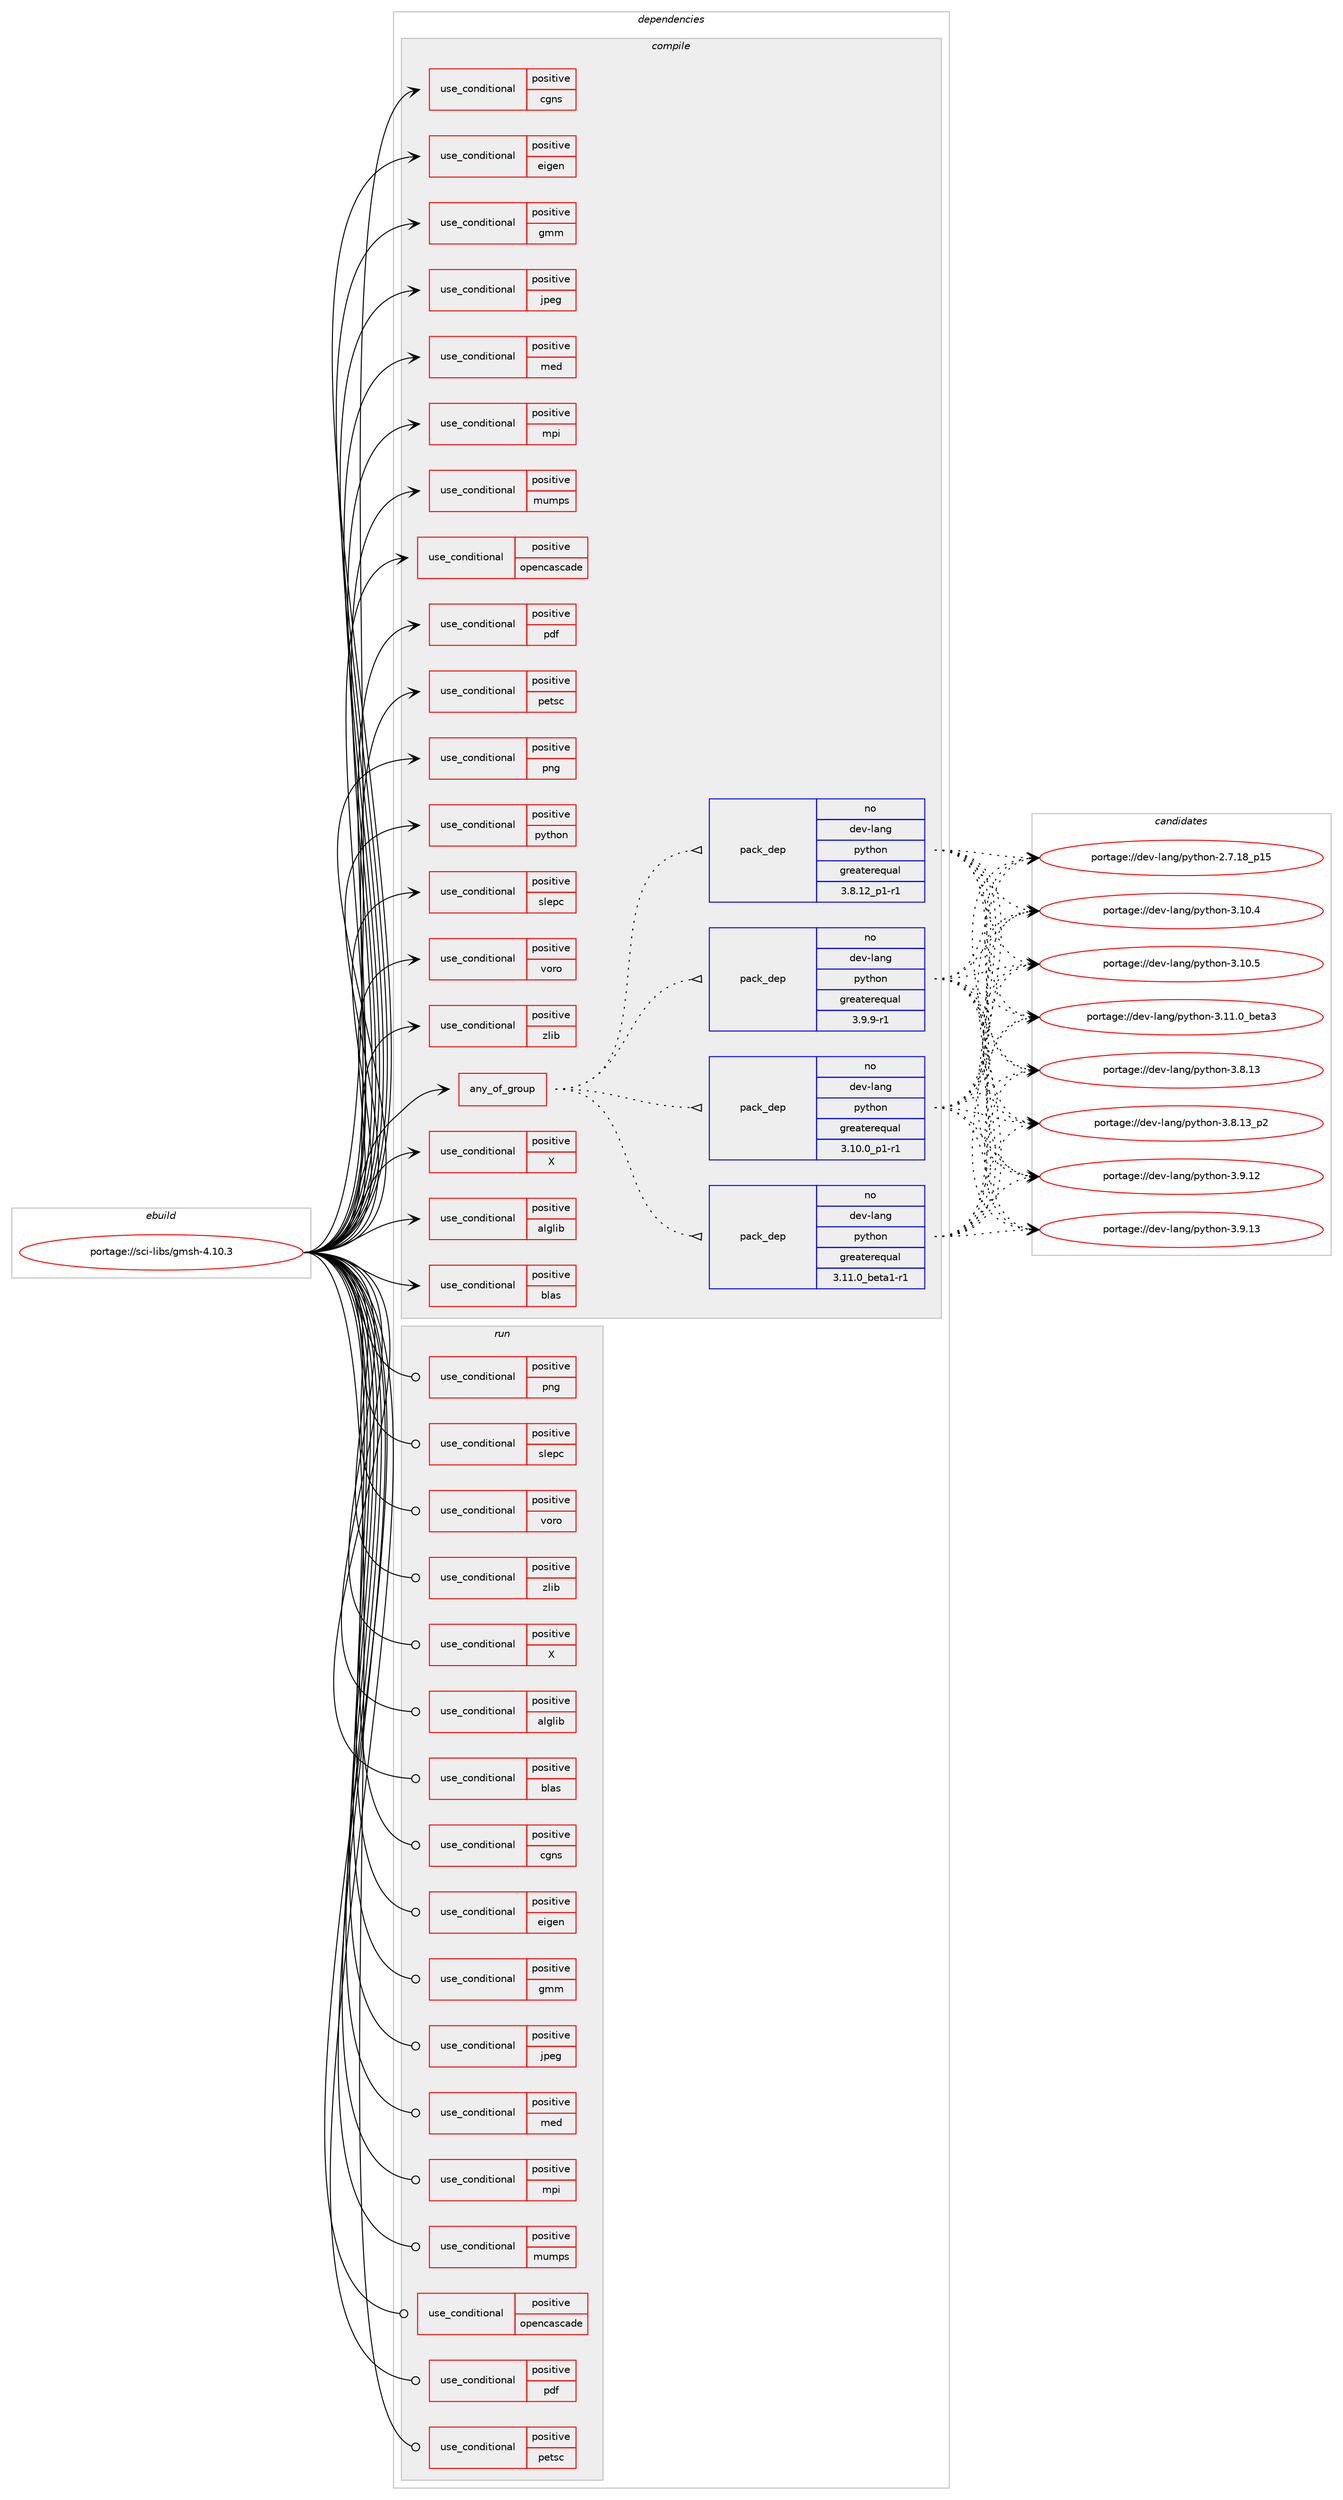 digraph prolog {

# *************
# Graph options
# *************

newrank=true;
concentrate=true;
compound=true;
graph [rankdir=LR,fontname=Helvetica,fontsize=10,ranksep=1.5];#, ranksep=2.5, nodesep=0.2];
edge  [arrowhead=vee];
node  [fontname=Helvetica,fontsize=10];

# **********
# The ebuild
# **********

subgraph cluster_leftcol {
color=gray;
rank=same;
label=<<i>ebuild</i>>;
id [label="portage://sci-libs/gmsh-4.10.3", color=red, width=4, href="../sci-libs/gmsh-4.10.3.svg"];
}

# ****************
# The dependencies
# ****************

subgraph cluster_midcol {
color=gray;
label=<<i>dependencies</i>>;
subgraph cluster_compile {
fillcolor="#eeeeee";
style=filled;
label=<<i>compile</i>>;
subgraph any21 {
dependency3894 [label=<<TABLE BORDER="0" CELLBORDER="1" CELLSPACING="0" CELLPADDING="4"><TR><TD CELLPADDING="10">any_of_group</TD></TR></TABLE>>, shape=none, color=red];subgraph pack1254 {
dependency3895 [label=<<TABLE BORDER="0" CELLBORDER="1" CELLSPACING="0" CELLPADDING="4" WIDTH="220"><TR><TD ROWSPAN="6" CELLPADDING="30">pack_dep</TD></TR><TR><TD WIDTH="110">no</TD></TR><TR><TD>dev-lang</TD></TR><TR><TD>python</TD></TR><TR><TD>greaterequal</TD></TR><TR><TD>3.11.0_beta1-r1</TD></TR></TABLE>>, shape=none, color=blue];
}
dependency3894:e -> dependency3895:w [weight=20,style="dotted",arrowhead="oinv"];
subgraph pack1255 {
dependency3896 [label=<<TABLE BORDER="0" CELLBORDER="1" CELLSPACING="0" CELLPADDING="4" WIDTH="220"><TR><TD ROWSPAN="6" CELLPADDING="30">pack_dep</TD></TR><TR><TD WIDTH="110">no</TD></TR><TR><TD>dev-lang</TD></TR><TR><TD>python</TD></TR><TR><TD>greaterequal</TD></TR><TR><TD>3.10.0_p1-r1</TD></TR></TABLE>>, shape=none, color=blue];
}
dependency3894:e -> dependency3896:w [weight=20,style="dotted",arrowhead="oinv"];
subgraph pack1256 {
dependency3897 [label=<<TABLE BORDER="0" CELLBORDER="1" CELLSPACING="0" CELLPADDING="4" WIDTH="220"><TR><TD ROWSPAN="6" CELLPADDING="30">pack_dep</TD></TR><TR><TD WIDTH="110">no</TD></TR><TR><TD>dev-lang</TD></TR><TR><TD>python</TD></TR><TR><TD>greaterequal</TD></TR><TR><TD>3.9.9-r1</TD></TR></TABLE>>, shape=none, color=blue];
}
dependency3894:e -> dependency3897:w [weight=20,style="dotted",arrowhead="oinv"];
subgraph pack1257 {
dependency3898 [label=<<TABLE BORDER="0" CELLBORDER="1" CELLSPACING="0" CELLPADDING="4" WIDTH="220"><TR><TD ROWSPAN="6" CELLPADDING="30">pack_dep</TD></TR><TR><TD WIDTH="110">no</TD></TR><TR><TD>dev-lang</TD></TR><TR><TD>python</TD></TR><TR><TD>greaterequal</TD></TR><TR><TD>3.8.12_p1-r1</TD></TR></TABLE>>, shape=none, color=blue];
}
dependency3894:e -> dependency3898:w [weight=20,style="dotted",arrowhead="oinv"];
}
id:e -> dependency3894:w [weight=20,style="solid",arrowhead="vee"];
subgraph cond2621 {
dependency3899 [label=<<TABLE BORDER="0" CELLBORDER="1" CELLSPACING="0" CELLPADDING="4"><TR><TD ROWSPAN="3" CELLPADDING="10">use_conditional</TD></TR><TR><TD>positive</TD></TR><TR><TD>X</TD></TR></TABLE>>, shape=none, color=red];
# *** BEGIN UNKNOWN DEPENDENCY TYPE (TODO) ***
# dependency3899 -> package_dependency(portage://sci-libs/gmsh-4.10.3,install,no,x11-libs,fltk,none,[,,],[slot(1)],[use(enable(xft),none)])
# *** END UNKNOWN DEPENDENCY TYPE (TODO) ***

}
id:e -> dependency3899:w [weight=20,style="solid",arrowhead="vee"];
subgraph cond2622 {
dependency3900 [label=<<TABLE BORDER="0" CELLBORDER="1" CELLSPACING="0" CELLPADDING="4"><TR><TD ROWSPAN="3" CELLPADDING="10">use_conditional</TD></TR><TR><TD>positive</TD></TR><TR><TD>alglib</TD></TR></TABLE>>, shape=none, color=red];
# *** BEGIN UNKNOWN DEPENDENCY TYPE (TODO) ***
# dependency3900 -> package_dependency(portage://sci-libs/gmsh-4.10.3,install,no,sci-libs,alglib,none,[,,],[],[])
# *** END UNKNOWN DEPENDENCY TYPE (TODO) ***

}
id:e -> dependency3900:w [weight=20,style="solid",arrowhead="vee"];
subgraph cond2623 {
dependency3901 [label=<<TABLE BORDER="0" CELLBORDER="1" CELLSPACING="0" CELLPADDING="4"><TR><TD ROWSPAN="3" CELLPADDING="10">use_conditional</TD></TR><TR><TD>positive</TD></TR><TR><TD>blas</TD></TR></TABLE>>, shape=none, color=red];
# *** BEGIN UNKNOWN DEPENDENCY TYPE (TODO) ***
# dependency3901 -> package_dependency(portage://sci-libs/gmsh-4.10.3,install,no,virtual,blas,none,[,,],[],[])
# *** END UNKNOWN DEPENDENCY TYPE (TODO) ***

# *** BEGIN UNKNOWN DEPENDENCY TYPE (TODO) ***
# dependency3901 -> package_dependency(portage://sci-libs/gmsh-4.10.3,install,no,virtual,lapack,none,[,,],[],[])
# *** END UNKNOWN DEPENDENCY TYPE (TODO) ***

# *** BEGIN UNKNOWN DEPENDENCY TYPE (TODO) ***
# dependency3901 -> package_dependency(portage://sci-libs/gmsh-4.10.3,install,no,sci-libs,fftw,none,[,,],[slot(3.0)],[])
# *** END UNKNOWN DEPENDENCY TYPE (TODO) ***

}
id:e -> dependency3901:w [weight=20,style="solid",arrowhead="vee"];
subgraph cond2624 {
dependency3902 [label=<<TABLE BORDER="0" CELLBORDER="1" CELLSPACING="0" CELLPADDING="4"><TR><TD ROWSPAN="3" CELLPADDING="10">use_conditional</TD></TR><TR><TD>positive</TD></TR><TR><TD>cgns</TD></TR></TABLE>>, shape=none, color=red];
# *** BEGIN UNKNOWN DEPENDENCY TYPE (TODO) ***
# dependency3902 -> package_dependency(portage://sci-libs/gmsh-4.10.3,install,no,sci-libs,cgnslib,none,[,,],[],[])
# *** END UNKNOWN DEPENDENCY TYPE (TODO) ***

# *** BEGIN UNKNOWN DEPENDENCY TYPE (TODO) ***
# dependency3902 -> package_dependency(portage://sci-libs/gmsh-4.10.3,install,no,sci-libs,hdf5,none,[,,],[],[use(equal(mpi),none)])
# *** END UNKNOWN DEPENDENCY TYPE (TODO) ***

}
id:e -> dependency3902:w [weight=20,style="solid",arrowhead="vee"];
subgraph cond2625 {
dependency3903 [label=<<TABLE BORDER="0" CELLBORDER="1" CELLSPACING="0" CELLPADDING="4"><TR><TD ROWSPAN="3" CELLPADDING="10">use_conditional</TD></TR><TR><TD>positive</TD></TR><TR><TD>eigen</TD></TR></TABLE>>, shape=none, color=red];
# *** BEGIN UNKNOWN DEPENDENCY TYPE (TODO) ***
# dependency3903 -> package_dependency(portage://sci-libs/gmsh-4.10.3,install,no,dev-cpp,eigen,none,[,,],[],[])
# *** END UNKNOWN DEPENDENCY TYPE (TODO) ***

}
id:e -> dependency3903:w [weight=20,style="solid",arrowhead="vee"];
subgraph cond2626 {
dependency3904 [label=<<TABLE BORDER="0" CELLBORDER="1" CELLSPACING="0" CELLPADDING="4"><TR><TD ROWSPAN="3" CELLPADDING="10">use_conditional</TD></TR><TR><TD>positive</TD></TR><TR><TD>gmm</TD></TR></TABLE>>, shape=none, color=red];
# *** BEGIN UNKNOWN DEPENDENCY TYPE (TODO) ***
# dependency3904 -> package_dependency(portage://sci-libs/gmsh-4.10.3,install,no,sci-mathematics,gmm,none,[,,],[],[])
# *** END UNKNOWN DEPENDENCY TYPE (TODO) ***

}
id:e -> dependency3904:w [weight=20,style="solid",arrowhead="vee"];
subgraph cond2627 {
dependency3905 [label=<<TABLE BORDER="0" CELLBORDER="1" CELLSPACING="0" CELLPADDING="4"><TR><TD ROWSPAN="3" CELLPADDING="10">use_conditional</TD></TR><TR><TD>positive</TD></TR><TR><TD>jpeg</TD></TR></TABLE>>, shape=none, color=red];
# *** BEGIN UNKNOWN DEPENDENCY TYPE (TODO) ***
# dependency3905 -> package_dependency(portage://sci-libs/gmsh-4.10.3,install,no,media-libs,libjpeg-turbo,none,[,,],[],[])
# *** END UNKNOWN DEPENDENCY TYPE (TODO) ***

}
id:e -> dependency3905:w [weight=20,style="solid",arrowhead="vee"];
subgraph cond2628 {
dependency3906 [label=<<TABLE BORDER="0" CELLBORDER="1" CELLSPACING="0" CELLPADDING="4"><TR><TD ROWSPAN="3" CELLPADDING="10">use_conditional</TD></TR><TR><TD>positive</TD></TR><TR><TD>med</TD></TR></TABLE>>, shape=none, color=red];
# *** BEGIN UNKNOWN DEPENDENCY TYPE (TODO) ***
# dependency3906 -> package_dependency(portage://sci-libs/gmsh-4.10.3,install,no,sci-libs,med,none,[,,],[],[use(equal(mpi),none)])
# *** END UNKNOWN DEPENDENCY TYPE (TODO) ***

# *** BEGIN UNKNOWN DEPENDENCY TYPE (TODO) ***
# dependency3906 -> package_dependency(portage://sci-libs/gmsh-4.10.3,install,no,sci-libs,hdf5,none,[,,],[],[use(equal(mpi),none)])
# *** END UNKNOWN DEPENDENCY TYPE (TODO) ***

}
id:e -> dependency3906:w [weight=20,style="solid",arrowhead="vee"];
subgraph cond2629 {
dependency3907 [label=<<TABLE BORDER="0" CELLBORDER="1" CELLSPACING="0" CELLPADDING="4"><TR><TD ROWSPAN="3" CELLPADDING="10">use_conditional</TD></TR><TR><TD>positive</TD></TR><TR><TD>mpi</TD></TR></TABLE>>, shape=none, color=red];
# *** BEGIN UNKNOWN DEPENDENCY TYPE (TODO) ***
# dependency3907 -> package_dependency(portage://sci-libs/gmsh-4.10.3,install,no,virtual,mpi,none,[,,],[],[use(enable(cxx),none)])
# *** END UNKNOWN DEPENDENCY TYPE (TODO) ***

}
id:e -> dependency3907:w [weight=20,style="solid",arrowhead="vee"];
subgraph cond2630 {
dependency3908 [label=<<TABLE BORDER="0" CELLBORDER="1" CELLSPACING="0" CELLPADDING="4"><TR><TD ROWSPAN="3" CELLPADDING="10">use_conditional</TD></TR><TR><TD>positive</TD></TR><TR><TD>mumps</TD></TR></TABLE>>, shape=none, color=red];
# *** BEGIN UNKNOWN DEPENDENCY TYPE (TODO) ***
# dependency3908 -> package_dependency(portage://sci-libs/gmsh-4.10.3,install,no,sci-libs,mumps,none,[,,],[],[use(equal(mpi),none)])
# *** END UNKNOWN DEPENDENCY TYPE (TODO) ***

}
id:e -> dependency3908:w [weight=20,style="solid",arrowhead="vee"];
subgraph cond2631 {
dependency3909 [label=<<TABLE BORDER="0" CELLBORDER="1" CELLSPACING="0" CELLPADDING="4"><TR><TD ROWSPAN="3" CELLPADDING="10">use_conditional</TD></TR><TR><TD>positive</TD></TR><TR><TD>opencascade</TD></TR></TABLE>>, shape=none, color=red];
# *** BEGIN UNKNOWN DEPENDENCY TYPE (TODO) ***
# dependency3909 -> package_dependency(portage://sci-libs/gmsh-4.10.3,install,no,sci-libs,opencascade,none,[,,],any_different_slot,[])
# *** END UNKNOWN DEPENDENCY TYPE (TODO) ***

}
id:e -> dependency3909:w [weight=20,style="solid",arrowhead="vee"];
subgraph cond2632 {
dependency3910 [label=<<TABLE BORDER="0" CELLBORDER="1" CELLSPACING="0" CELLPADDING="4"><TR><TD ROWSPAN="3" CELLPADDING="10">use_conditional</TD></TR><TR><TD>positive</TD></TR><TR><TD>pdf</TD></TR></TABLE>>, shape=none, color=red];
# *** BEGIN UNKNOWN DEPENDENCY TYPE (TODO) ***
# dependency3910 -> package_dependency(portage://sci-libs/gmsh-4.10.3,install,no,app-text,poppler,none,[,,],any_same_slot,[])
# *** END UNKNOWN DEPENDENCY TYPE (TODO) ***

}
id:e -> dependency3910:w [weight=20,style="solid",arrowhead="vee"];
subgraph cond2633 {
dependency3911 [label=<<TABLE BORDER="0" CELLBORDER="1" CELLSPACING="0" CELLPADDING="4"><TR><TD ROWSPAN="3" CELLPADDING="10">use_conditional</TD></TR><TR><TD>positive</TD></TR><TR><TD>petsc</TD></TR></TABLE>>, shape=none, color=red];
# *** BEGIN UNKNOWN DEPENDENCY TYPE (TODO) ***
# dependency3911 -> package_dependency(portage://sci-libs/gmsh-4.10.3,install,no,sci-mathematics,petsc,none,[,,],[],[use(equal(mpi),none)])
# *** END UNKNOWN DEPENDENCY TYPE (TODO) ***

}
id:e -> dependency3911:w [weight=20,style="solid",arrowhead="vee"];
subgraph cond2634 {
dependency3912 [label=<<TABLE BORDER="0" CELLBORDER="1" CELLSPACING="0" CELLPADDING="4"><TR><TD ROWSPAN="3" CELLPADDING="10">use_conditional</TD></TR><TR><TD>positive</TD></TR><TR><TD>png</TD></TR></TABLE>>, shape=none, color=red];
# *** BEGIN UNKNOWN DEPENDENCY TYPE (TODO) ***
# dependency3912 -> package_dependency(portage://sci-libs/gmsh-4.10.3,install,no,media-libs,libpng,none,[,,],[slot(0)],[])
# *** END UNKNOWN DEPENDENCY TYPE (TODO) ***

}
id:e -> dependency3912:w [weight=20,style="solid",arrowhead="vee"];
subgraph cond2635 {
dependency3913 [label=<<TABLE BORDER="0" CELLBORDER="1" CELLSPACING="0" CELLPADDING="4"><TR><TD ROWSPAN="3" CELLPADDING="10">use_conditional</TD></TR><TR><TD>positive</TD></TR><TR><TD>python</TD></TR></TABLE>>, shape=none, color=red];
# *** BEGIN UNKNOWN DEPENDENCY TYPE (TODO) ***
# dependency3913 -> package_dependency(portage://sci-libs/gmsh-4.10.3,install,no,dev-lang,swig,none,[,,],[slot(0)],[])
# *** END UNKNOWN DEPENDENCY TYPE (TODO) ***

}
id:e -> dependency3913:w [weight=20,style="solid",arrowhead="vee"];
subgraph cond2636 {
dependency3914 [label=<<TABLE BORDER="0" CELLBORDER="1" CELLSPACING="0" CELLPADDING="4"><TR><TD ROWSPAN="3" CELLPADDING="10">use_conditional</TD></TR><TR><TD>positive</TD></TR><TR><TD>slepc</TD></TR></TABLE>>, shape=none, color=red];
# *** BEGIN UNKNOWN DEPENDENCY TYPE (TODO) ***
# dependency3914 -> package_dependency(portage://sci-libs/gmsh-4.10.3,install,no,sci-mathematics,slepc,none,[,,],[],[use(equal(mpi),none)])
# *** END UNKNOWN DEPENDENCY TYPE (TODO) ***

}
id:e -> dependency3914:w [weight=20,style="solid",arrowhead="vee"];
subgraph cond2637 {
dependency3915 [label=<<TABLE BORDER="0" CELLBORDER="1" CELLSPACING="0" CELLPADDING="4"><TR><TD ROWSPAN="3" CELLPADDING="10">use_conditional</TD></TR><TR><TD>positive</TD></TR><TR><TD>voro</TD></TR></TABLE>>, shape=none, color=red];
# *** BEGIN UNKNOWN DEPENDENCY TYPE (TODO) ***
# dependency3915 -> package_dependency(portage://sci-libs/gmsh-4.10.3,install,no,sci-libs,voro++,none,[,,],[],[])
# *** END UNKNOWN DEPENDENCY TYPE (TODO) ***

}
id:e -> dependency3915:w [weight=20,style="solid",arrowhead="vee"];
subgraph cond2638 {
dependency3916 [label=<<TABLE BORDER="0" CELLBORDER="1" CELLSPACING="0" CELLPADDING="4"><TR><TD ROWSPAN="3" CELLPADDING="10">use_conditional</TD></TR><TR><TD>positive</TD></TR><TR><TD>zlib</TD></TR></TABLE>>, shape=none, color=red];
# *** BEGIN UNKNOWN DEPENDENCY TYPE (TODO) ***
# dependency3916 -> package_dependency(portage://sci-libs/gmsh-4.10.3,install,no,sys-libs,zlib,none,[,,],[],[])
# *** END UNKNOWN DEPENDENCY TYPE (TODO) ***

}
id:e -> dependency3916:w [weight=20,style="solid",arrowhead="vee"];
# *** BEGIN UNKNOWN DEPENDENCY TYPE (TODO) ***
# id -> package_dependency(portage://sci-libs/gmsh-4.10.3,install,no,virtual,fortran,none,[,,],[],[])
# *** END UNKNOWN DEPENDENCY TYPE (TODO) ***

# *** BEGIN UNKNOWN DEPENDENCY TYPE (TODO) ***
# id -> package_dependency(portage://sci-libs/gmsh-4.10.3,install,no,virtual,pkgconfig,none,[,,],[],[])
# *** END UNKNOWN DEPENDENCY TYPE (TODO) ***

}
subgraph cluster_compileandrun {
fillcolor="#eeeeee";
style=filled;
label=<<i>compile and run</i>>;
}
subgraph cluster_run {
fillcolor="#eeeeee";
style=filled;
label=<<i>run</i>>;
subgraph cond2639 {
dependency3917 [label=<<TABLE BORDER="0" CELLBORDER="1" CELLSPACING="0" CELLPADDING="4"><TR><TD ROWSPAN="3" CELLPADDING="10">use_conditional</TD></TR><TR><TD>positive</TD></TR><TR><TD>X</TD></TR></TABLE>>, shape=none, color=red];
# *** BEGIN UNKNOWN DEPENDENCY TYPE (TODO) ***
# dependency3917 -> package_dependency(portage://sci-libs/gmsh-4.10.3,run,no,x11-libs,fltk,none,[,,],[slot(1)],[use(enable(xft),none)])
# *** END UNKNOWN DEPENDENCY TYPE (TODO) ***

}
id:e -> dependency3917:w [weight=20,style="solid",arrowhead="odot"];
subgraph cond2640 {
dependency3918 [label=<<TABLE BORDER="0" CELLBORDER="1" CELLSPACING="0" CELLPADDING="4"><TR><TD ROWSPAN="3" CELLPADDING="10">use_conditional</TD></TR><TR><TD>positive</TD></TR><TR><TD>alglib</TD></TR></TABLE>>, shape=none, color=red];
# *** BEGIN UNKNOWN DEPENDENCY TYPE (TODO) ***
# dependency3918 -> package_dependency(portage://sci-libs/gmsh-4.10.3,run,no,sci-libs,alglib,none,[,,],[],[])
# *** END UNKNOWN DEPENDENCY TYPE (TODO) ***

}
id:e -> dependency3918:w [weight=20,style="solid",arrowhead="odot"];
subgraph cond2641 {
dependency3919 [label=<<TABLE BORDER="0" CELLBORDER="1" CELLSPACING="0" CELLPADDING="4"><TR><TD ROWSPAN="3" CELLPADDING="10">use_conditional</TD></TR><TR><TD>positive</TD></TR><TR><TD>blas</TD></TR></TABLE>>, shape=none, color=red];
# *** BEGIN UNKNOWN DEPENDENCY TYPE (TODO) ***
# dependency3919 -> package_dependency(portage://sci-libs/gmsh-4.10.3,run,no,virtual,blas,none,[,,],[],[])
# *** END UNKNOWN DEPENDENCY TYPE (TODO) ***

# *** BEGIN UNKNOWN DEPENDENCY TYPE (TODO) ***
# dependency3919 -> package_dependency(portage://sci-libs/gmsh-4.10.3,run,no,virtual,lapack,none,[,,],[],[])
# *** END UNKNOWN DEPENDENCY TYPE (TODO) ***

# *** BEGIN UNKNOWN DEPENDENCY TYPE (TODO) ***
# dependency3919 -> package_dependency(portage://sci-libs/gmsh-4.10.3,run,no,sci-libs,fftw,none,[,,],[slot(3.0)],[])
# *** END UNKNOWN DEPENDENCY TYPE (TODO) ***

}
id:e -> dependency3919:w [weight=20,style="solid",arrowhead="odot"];
subgraph cond2642 {
dependency3920 [label=<<TABLE BORDER="0" CELLBORDER="1" CELLSPACING="0" CELLPADDING="4"><TR><TD ROWSPAN="3" CELLPADDING="10">use_conditional</TD></TR><TR><TD>positive</TD></TR><TR><TD>cgns</TD></TR></TABLE>>, shape=none, color=red];
# *** BEGIN UNKNOWN DEPENDENCY TYPE (TODO) ***
# dependency3920 -> package_dependency(portage://sci-libs/gmsh-4.10.3,run,no,sci-libs,cgnslib,none,[,,],[],[])
# *** END UNKNOWN DEPENDENCY TYPE (TODO) ***

# *** BEGIN UNKNOWN DEPENDENCY TYPE (TODO) ***
# dependency3920 -> package_dependency(portage://sci-libs/gmsh-4.10.3,run,no,sci-libs,hdf5,none,[,,],[],[use(equal(mpi),none)])
# *** END UNKNOWN DEPENDENCY TYPE (TODO) ***

}
id:e -> dependency3920:w [weight=20,style="solid",arrowhead="odot"];
subgraph cond2643 {
dependency3921 [label=<<TABLE BORDER="0" CELLBORDER="1" CELLSPACING="0" CELLPADDING="4"><TR><TD ROWSPAN="3" CELLPADDING="10">use_conditional</TD></TR><TR><TD>positive</TD></TR><TR><TD>eigen</TD></TR></TABLE>>, shape=none, color=red];
# *** BEGIN UNKNOWN DEPENDENCY TYPE (TODO) ***
# dependency3921 -> package_dependency(portage://sci-libs/gmsh-4.10.3,run,no,dev-cpp,eigen,none,[,,],[],[])
# *** END UNKNOWN DEPENDENCY TYPE (TODO) ***

}
id:e -> dependency3921:w [weight=20,style="solid",arrowhead="odot"];
subgraph cond2644 {
dependency3922 [label=<<TABLE BORDER="0" CELLBORDER="1" CELLSPACING="0" CELLPADDING="4"><TR><TD ROWSPAN="3" CELLPADDING="10">use_conditional</TD></TR><TR><TD>positive</TD></TR><TR><TD>gmm</TD></TR></TABLE>>, shape=none, color=red];
# *** BEGIN UNKNOWN DEPENDENCY TYPE (TODO) ***
# dependency3922 -> package_dependency(portage://sci-libs/gmsh-4.10.3,run,no,sci-mathematics,gmm,none,[,,],[],[])
# *** END UNKNOWN DEPENDENCY TYPE (TODO) ***

}
id:e -> dependency3922:w [weight=20,style="solid",arrowhead="odot"];
subgraph cond2645 {
dependency3923 [label=<<TABLE BORDER="0" CELLBORDER="1" CELLSPACING="0" CELLPADDING="4"><TR><TD ROWSPAN="3" CELLPADDING="10">use_conditional</TD></TR><TR><TD>positive</TD></TR><TR><TD>jpeg</TD></TR></TABLE>>, shape=none, color=red];
# *** BEGIN UNKNOWN DEPENDENCY TYPE (TODO) ***
# dependency3923 -> package_dependency(portage://sci-libs/gmsh-4.10.3,run,no,media-libs,libjpeg-turbo,none,[,,],[],[])
# *** END UNKNOWN DEPENDENCY TYPE (TODO) ***

}
id:e -> dependency3923:w [weight=20,style="solid",arrowhead="odot"];
subgraph cond2646 {
dependency3924 [label=<<TABLE BORDER="0" CELLBORDER="1" CELLSPACING="0" CELLPADDING="4"><TR><TD ROWSPAN="3" CELLPADDING="10">use_conditional</TD></TR><TR><TD>positive</TD></TR><TR><TD>med</TD></TR></TABLE>>, shape=none, color=red];
# *** BEGIN UNKNOWN DEPENDENCY TYPE (TODO) ***
# dependency3924 -> package_dependency(portage://sci-libs/gmsh-4.10.3,run,no,sci-libs,med,none,[,,],[],[use(equal(mpi),none)])
# *** END UNKNOWN DEPENDENCY TYPE (TODO) ***

# *** BEGIN UNKNOWN DEPENDENCY TYPE (TODO) ***
# dependency3924 -> package_dependency(portage://sci-libs/gmsh-4.10.3,run,no,sci-libs,hdf5,none,[,,],[],[use(equal(mpi),none)])
# *** END UNKNOWN DEPENDENCY TYPE (TODO) ***

}
id:e -> dependency3924:w [weight=20,style="solid",arrowhead="odot"];
subgraph cond2647 {
dependency3925 [label=<<TABLE BORDER="0" CELLBORDER="1" CELLSPACING="0" CELLPADDING="4"><TR><TD ROWSPAN="3" CELLPADDING="10">use_conditional</TD></TR><TR><TD>positive</TD></TR><TR><TD>mpi</TD></TR></TABLE>>, shape=none, color=red];
# *** BEGIN UNKNOWN DEPENDENCY TYPE (TODO) ***
# dependency3925 -> package_dependency(portage://sci-libs/gmsh-4.10.3,run,no,virtual,mpi,none,[,,],[],[use(enable(cxx),none)])
# *** END UNKNOWN DEPENDENCY TYPE (TODO) ***

}
id:e -> dependency3925:w [weight=20,style="solid",arrowhead="odot"];
subgraph cond2648 {
dependency3926 [label=<<TABLE BORDER="0" CELLBORDER="1" CELLSPACING="0" CELLPADDING="4"><TR><TD ROWSPAN="3" CELLPADDING="10">use_conditional</TD></TR><TR><TD>positive</TD></TR><TR><TD>mumps</TD></TR></TABLE>>, shape=none, color=red];
# *** BEGIN UNKNOWN DEPENDENCY TYPE (TODO) ***
# dependency3926 -> package_dependency(portage://sci-libs/gmsh-4.10.3,run,no,sci-libs,mumps,none,[,,],[],[use(equal(mpi),none)])
# *** END UNKNOWN DEPENDENCY TYPE (TODO) ***

}
id:e -> dependency3926:w [weight=20,style="solid",arrowhead="odot"];
subgraph cond2649 {
dependency3927 [label=<<TABLE BORDER="0" CELLBORDER="1" CELLSPACING="0" CELLPADDING="4"><TR><TD ROWSPAN="3" CELLPADDING="10">use_conditional</TD></TR><TR><TD>positive</TD></TR><TR><TD>opencascade</TD></TR></TABLE>>, shape=none, color=red];
# *** BEGIN UNKNOWN DEPENDENCY TYPE (TODO) ***
# dependency3927 -> package_dependency(portage://sci-libs/gmsh-4.10.3,run,no,sci-libs,opencascade,none,[,,],any_different_slot,[])
# *** END UNKNOWN DEPENDENCY TYPE (TODO) ***

}
id:e -> dependency3927:w [weight=20,style="solid",arrowhead="odot"];
subgraph cond2650 {
dependency3928 [label=<<TABLE BORDER="0" CELLBORDER="1" CELLSPACING="0" CELLPADDING="4"><TR><TD ROWSPAN="3" CELLPADDING="10">use_conditional</TD></TR><TR><TD>positive</TD></TR><TR><TD>pdf</TD></TR></TABLE>>, shape=none, color=red];
# *** BEGIN UNKNOWN DEPENDENCY TYPE (TODO) ***
# dependency3928 -> package_dependency(portage://sci-libs/gmsh-4.10.3,run,no,app-text,poppler,none,[,,],any_same_slot,[])
# *** END UNKNOWN DEPENDENCY TYPE (TODO) ***

}
id:e -> dependency3928:w [weight=20,style="solid",arrowhead="odot"];
subgraph cond2651 {
dependency3929 [label=<<TABLE BORDER="0" CELLBORDER="1" CELLSPACING="0" CELLPADDING="4"><TR><TD ROWSPAN="3" CELLPADDING="10">use_conditional</TD></TR><TR><TD>positive</TD></TR><TR><TD>petsc</TD></TR></TABLE>>, shape=none, color=red];
# *** BEGIN UNKNOWN DEPENDENCY TYPE (TODO) ***
# dependency3929 -> package_dependency(portage://sci-libs/gmsh-4.10.3,run,no,sci-mathematics,petsc,none,[,,],[],[use(equal(mpi),none)])
# *** END UNKNOWN DEPENDENCY TYPE (TODO) ***

}
id:e -> dependency3929:w [weight=20,style="solid",arrowhead="odot"];
subgraph cond2652 {
dependency3930 [label=<<TABLE BORDER="0" CELLBORDER="1" CELLSPACING="0" CELLPADDING="4"><TR><TD ROWSPAN="3" CELLPADDING="10">use_conditional</TD></TR><TR><TD>positive</TD></TR><TR><TD>png</TD></TR></TABLE>>, shape=none, color=red];
# *** BEGIN UNKNOWN DEPENDENCY TYPE (TODO) ***
# dependency3930 -> package_dependency(portage://sci-libs/gmsh-4.10.3,run,no,media-libs,libpng,none,[,,],[slot(0)],[])
# *** END UNKNOWN DEPENDENCY TYPE (TODO) ***

}
id:e -> dependency3930:w [weight=20,style="solid",arrowhead="odot"];
subgraph cond2653 {
dependency3931 [label=<<TABLE BORDER="0" CELLBORDER="1" CELLSPACING="0" CELLPADDING="4"><TR><TD ROWSPAN="3" CELLPADDING="10">use_conditional</TD></TR><TR><TD>positive</TD></TR><TR><TD>slepc</TD></TR></TABLE>>, shape=none, color=red];
# *** BEGIN UNKNOWN DEPENDENCY TYPE (TODO) ***
# dependency3931 -> package_dependency(portage://sci-libs/gmsh-4.10.3,run,no,sci-mathematics,slepc,none,[,,],[],[use(equal(mpi),none)])
# *** END UNKNOWN DEPENDENCY TYPE (TODO) ***

}
id:e -> dependency3931:w [weight=20,style="solid",arrowhead="odot"];
subgraph cond2654 {
dependency3932 [label=<<TABLE BORDER="0" CELLBORDER="1" CELLSPACING="0" CELLPADDING="4"><TR><TD ROWSPAN="3" CELLPADDING="10">use_conditional</TD></TR><TR><TD>positive</TD></TR><TR><TD>voro</TD></TR></TABLE>>, shape=none, color=red];
# *** BEGIN UNKNOWN DEPENDENCY TYPE (TODO) ***
# dependency3932 -> package_dependency(portage://sci-libs/gmsh-4.10.3,run,no,sci-libs,voro++,none,[,,],[],[])
# *** END UNKNOWN DEPENDENCY TYPE (TODO) ***

}
id:e -> dependency3932:w [weight=20,style="solid",arrowhead="odot"];
subgraph cond2655 {
dependency3933 [label=<<TABLE BORDER="0" CELLBORDER="1" CELLSPACING="0" CELLPADDING="4"><TR><TD ROWSPAN="3" CELLPADDING="10">use_conditional</TD></TR><TR><TD>positive</TD></TR><TR><TD>zlib</TD></TR></TABLE>>, shape=none, color=red];
# *** BEGIN UNKNOWN DEPENDENCY TYPE (TODO) ***
# dependency3933 -> package_dependency(portage://sci-libs/gmsh-4.10.3,run,no,sys-libs,zlib,none,[,,],[],[])
# *** END UNKNOWN DEPENDENCY TYPE (TODO) ***

}
id:e -> dependency3933:w [weight=20,style="solid",arrowhead="odot"];
# *** BEGIN UNKNOWN DEPENDENCY TYPE (TODO) ***
# id -> package_dependency(portage://sci-libs/gmsh-4.10.3,run,no,virtual,fortran,none,[,,],[],[])
# *** END UNKNOWN DEPENDENCY TYPE (TODO) ***

}
}

# **************
# The candidates
# **************

subgraph cluster_choices {
rank=same;
color=gray;
label=<<i>candidates</i>>;

subgraph choice1254 {
color=black;
nodesep=1;
choice10010111845108971101034711212111610411111045504655464956951124953 [label="portage://dev-lang/python-2.7.18_p15", color=red, width=4,href="../dev-lang/python-2.7.18_p15.svg"];
choice10010111845108971101034711212111610411111045514649484652 [label="portage://dev-lang/python-3.10.4", color=red, width=4,href="../dev-lang/python-3.10.4.svg"];
choice10010111845108971101034711212111610411111045514649484653 [label="portage://dev-lang/python-3.10.5", color=red, width=4,href="../dev-lang/python-3.10.5.svg"];
choice1001011184510897110103471121211161041111104551464949464895981011169751 [label="portage://dev-lang/python-3.11.0_beta3", color=red, width=4,href="../dev-lang/python-3.11.0_beta3.svg"];
choice10010111845108971101034711212111610411111045514656464951 [label="portage://dev-lang/python-3.8.13", color=red, width=4,href="../dev-lang/python-3.8.13.svg"];
choice100101118451089711010347112121116104111110455146564649519511250 [label="portage://dev-lang/python-3.8.13_p2", color=red, width=4,href="../dev-lang/python-3.8.13_p2.svg"];
choice10010111845108971101034711212111610411111045514657464950 [label="portage://dev-lang/python-3.9.12", color=red, width=4,href="../dev-lang/python-3.9.12.svg"];
choice10010111845108971101034711212111610411111045514657464951 [label="portage://dev-lang/python-3.9.13", color=red, width=4,href="../dev-lang/python-3.9.13.svg"];
dependency3895:e -> choice10010111845108971101034711212111610411111045504655464956951124953:w [style=dotted,weight="100"];
dependency3895:e -> choice10010111845108971101034711212111610411111045514649484652:w [style=dotted,weight="100"];
dependency3895:e -> choice10010111845108971101034711212111610411111045514649484653:w [style=dotted,weight="100"];
dependency3895:e -> choice1001011184510897110103471121211161041111104551464949464895981011169751:w [style=dotted,weight="100"];
dependency3895:e -> choice10010111845108971101034711212111610411111045514656464951:w [style=dotted,weight="100"];
dependency3895:e -> choice100101118451089711010347112121116104111110455146564649519511250:w [style=dotted,weight="100"];
dependency3895:e -> choice10010111845108971101034711212111610411111045514657464950:w [style=dotted,weight="100"];
dependency3895:e -> choice10010111845108971101034711212111610411111045514657464951:w [style=dotted,weight="100"];
}
subgraph choice1255 {
color=black;
nodesep=1;
choice10010111845108971101034711212111610411111045504655464956951124953 [label="portage://dev-lang/python-2.7.18_p15", color=red, width=4,href="../dev-lang/python-2.7.18_p15.svg"];
choice10010111845108971101034711212111610411111045514649484652 [label="portage://dev-lang/python-3.10.4", color=red, width=4,href="../dev-lang/python-3.10.4.svg"];
choice10010111845108971101034711212111610411111045514649484653 [label="portage://dev-lang/python-3.10.5", color=red, width=4,href="../dev-lang/python-3.10.5.svg"];
choice1001011184510897110103471121211161041111104551464949464895981011169751 [label="portage://dev-lang/python-3.11.0_beta3", color=red, width=4,href="../dev-lang/python-3.11.0_beta3.svg"];
choice10010111845108971101034711212111610411111045514656464951 [label="portage://dev-lang/python-3.8.13", color=red, width=4,href="../dev-lang/python-3.8.13.svg"];
choice100101118451089711010347112121116104111110455146564649519511250 [label="portage://dev-lang/python-3.8.13_p2", color=red, width=4,href="../dev-lang/python-3.8.13_p2.svg"];
choice10010111845108971101034711212111610411111045514657464950 [label="portage://dev-lang/python-3.9.12", color=red, width=4,href="../dev-lang/python-3.9.12.svg"];
choice10010111845108971101034711212111610411111045514657464951 [label="portage://dev-lang/python-3.9.13", color=red, width=4,href="../dev-lang/python-3.9.13.svg"];
dependency3896:e -> choice10010111845108971101034711212111610411111045504655464956951124953:w [style=dotted,weight="100"];
dependency3896:e -> choice10010111845108971101034711212111610411111045514649484652:w [style=dotted,weight="100"];
dependency3896:e -> choice10010111845108971101034711212111610411111045514649484653:w [style=dotted,weight="100"];
dependency3896:e -> choice1001011184510897110103471121211161041111104551464949464895981011169751:w [style=dotted,weight="100"];
dependency3896:e -> choice10010111845108971101034711212111610411111045514656464951:w [style=dotted,weight="100"];
dependency3896:e -> choice100101118451089711010347112121116104111110455146564649519511250:w [style=dotted,weight="100"];
dependency3896:e -> choice10010111845108971101034711212111610411111045514657464950:w [style=dotted,weight="100"];
dependency3896:e -> choice10010111845108971101034711212111610411111045514657464951:w [style=dotted,weight="100"];
}
subgraph choice1256 {
color=black;
nodesep=1;
choice10010111845108971101034711212111610411111045504655464956951124953 [label="portage://dev-lang/python-2.7.18_p15", color=red, width=4,href="../dev-lang/python-2.7.18_p15.svg"];
choice10010111845108971101034711212111610411111045514649484652 [label="portage://dev-lang/python-3.10.4", color=red, width=4,href="../dev-lang/python-3.10.4.svg"];
choice10010111845108971101034711212111610411111045514649484653 [label="portage://dev-lang/python-3.10.5", color=red, width=4,href="../dev-lang/python-3.10.5.svg"];
choice1001011184510897110103471121211161041111104551464949464895981011169751 [label="portage://dev-lang/python-3.11.0_beta3", color=red, width=4,href="../dev-lang/python-3.11.0_beta3.svg"];
choice10010111845108971101034711212111610411111045514656464951 [label="portage://dev-lang/python-3.8.13", color=red, width=4,href="../dev-lang/python-3.8.13.svg"];
choice100101118451089711010347112121116104111110455146564649519511250 [label="portage://dev-lang/python-3.8.13_p2", color=red, width=4,href="../dev-lang/python-3.8.13_p2.svg"];
choice10010111845108971101034711212111610411111045514657464950 [label="portage://dev-lang/python-3.9.12", color=red, width=4,href="../dev-lang/python-3.9.12.svg"];
choice10010111845108971101034711212111610411111045514657464951 [label="portage://dev-lang/python-3.9.13", color=red, width=4,href="../dev-lang/python-3.9.13.svg"];
dependency3897:e -> choice10010111845108971101034711212111610411111045504655464956951124953:w [style=dotted,weight="100"];
dependency3897:e -> choice10010111845108971101034711212111610411111045514649484652:w [style=dotted,weight="100"];
dependency3897:e -> choice10010111845108971101034711212111610411111045514649484653:w [style=dotted,weight="100"];
dependency3897:e -> choice1001011184510897110103471121211161041111104551464949464895981011169751:w [style=dotted,weight="100"];
dependency3897:e -> choice10010111845108971101034711212111610411111045514656464951:w [style=dotted,weight="100"];
dependency3897:e -> choice100101118451089711010347112121116104111110455146564649519511250:w [style=dotted,weight="100"];
dependency3897:e -> choice10010111845108971101034711212111610411111045514657464950:w [style=dotted,weight="100"];
dependency3897:e -> choice10010111845108971101034711212111610411111045514657464951:w [style=dotted,weight="100"];
}
subgraph choice1257 {
color=black;
nodesep=1;
choice10010111845108971101034711212111610411111045504655464956951124953 [label="portage://dev-lang/python-2.7.18_p15", color=red, width=4,href="../dev-lang/python-2.7.18_p15.svg"];
choice10010111845108971101034711212111610411111045514649484652 [label="portage://dev-lang/python-3.10.4", color=red, width=4,href="../dev-lang/python-3.10.4.svg"];
choice10010111845108971101034711212111610411111045514649484653 [label="portage://dev-lang/python-3.10.5", color=red, width=4,href="../dev-lang/python-3.10.5.svg"];
choice1001011184510897110103471121211161041111104551464949464895981011169751 [label="portage://dev-lang/python-3.11.0_beta3", color=red, width=4,href="../dev-lang/python-3.11.0_beta3.svg"];
choice10010111845108971101034711212111610411111045514656464951 [label="portage://dev-lang/python-3.8.13", color=red, width=4,href="../dev-lang/python-3.8.13.svg"];
choice100101118451089711010347112121116104111110455146564649519511250 [label="portage://dev-lang/python-3.8.13_p2", color=red, width=4,href="../dev-lang/python-3.8.13_p2.svg"];
choice10010111845108971101034711212111610411111045514657464950 [label="portage://dev-lang/python-3.9.12", color=red, width=4,href="../dev-lang/python-3.9.12.svg"];
choice10010111845108971101034711212111610411111045514657464951 [label="portage://dev-lang/python-3.9.13", color=red, width=4,href="../dev-lang/python-3.9.13.svg"];
dependency3898:e -> choice10010111845108971101034711212111610411111045504655464956951124953:w [style=dotted,weight="100"];
dependency3898:e -> choice10010111845108971101034711212111610411111045514649484652:w [style=dotted,weight="100"];
dependency3898:e -> choice10010111845108971101034711212111610411111045514649484653:w [style=dotted,weight="100"];
dependency3898:e -> choice1001011184510897110103471121211161041111104551464949464895981011169751:w [style=dotted,weight="100"];
dependency3898:e -> choice10010111845108971101034711212111610411111045514656464951:w [style=dotted,weight="100"];
dependency3898:e -> choice100101118451089711010347112121116104111110455146564649519511250:w [style=dotted,weight="100"];
dependency3898:e -> choice10010111845108971101034711212111610411111045514657464950:w [style=dotted,weight="100"];
dependency3898:e -> choice10010111845108971101034711212111610411111045514657464951:w [style=dotted,weight="100"];
}
}

}
